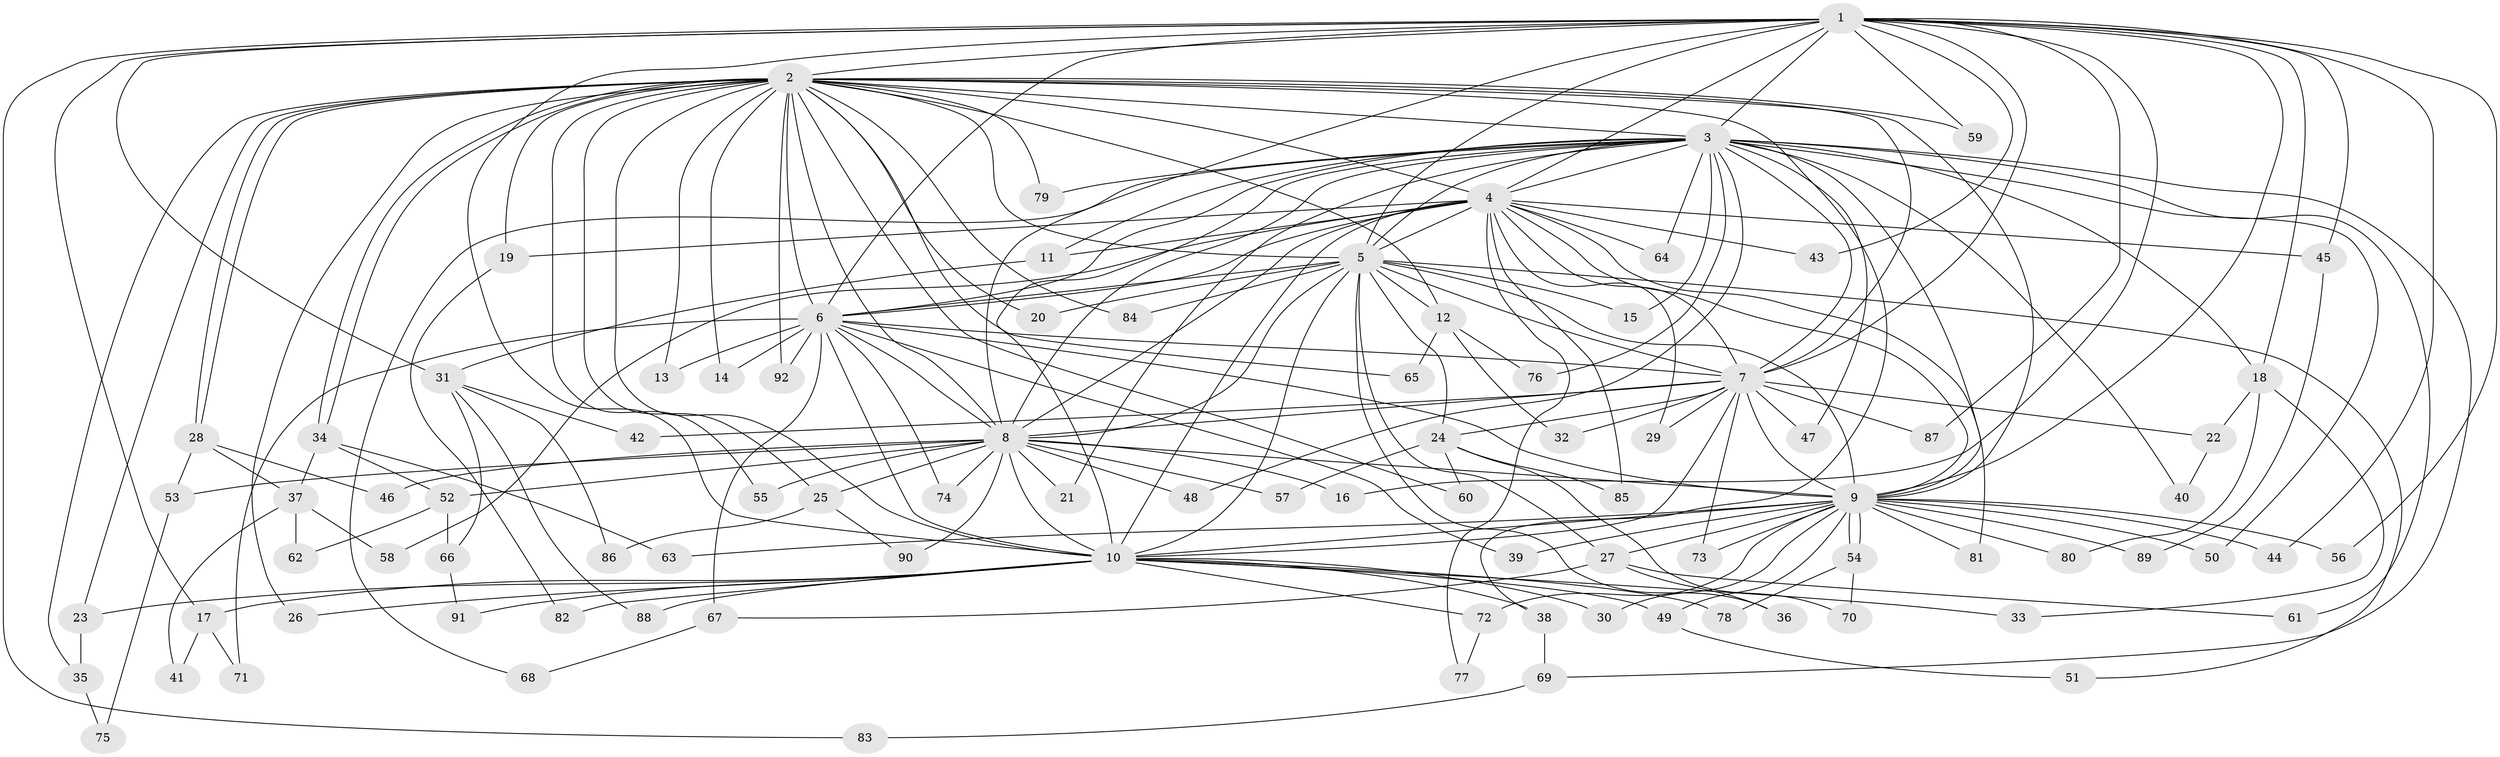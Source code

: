 // coarse degree distribution, {26: 0.014492753623188406, 25: 0.014492753623188406, 22: 0.014492753623188406, 17: 0.028985507246376812, 14: 0.014492753623188406, 21: 0.014492753623188406, 20: 0.014492753623188406, 3: 0.10144927536231885, 4: 0.057971014492753624, 2: 0.6086956521739131, 1: 0.014492753623188406, 6: 0.043478260869565216, 5: 0.057971014492753624}
// Generated by graph-tools (version 1.1) at 2025/51/02/27/25 19:51:52]
// undirected, 92 vertices, 209 edges
graph export_dot {
graph [start="1"]
  node [color=gray90,style=filled];
  1;
  2;
  3;
  4;
  5;
  6;
  7;
  8;
  9;
  10;
  11;
  12;
  13;
  14;
  15;
  16;
  17;
  18;
  19;
  20;
  21;
  22;
  23;
  24;
  25;
  26;
  27;
  28;
  29;
  30;
  31;
  32;
  33;
  34;
  35;
  36;
  37;
  38;
  39;
  40;
  41;
  42;
  43;
  44;
  45;
  46;
  47;
  48;
  49;
  50;
  51;
  52;
  53;
  54;
  55;
  56;
  57;
  58;
  59;
  60;
  61;
  62;
  63;
  64;
  65;
  66;
  67;
  68;
  69;
  70;
  71;
  72;
  73;
  74;
  75;
  76;
  77;
  78;
  79;
  80;
  81;
  82;
  83;
  84;
  85;
  86;
  87;
  88;
  89;
  90;
  91;
  92;
  1 -- 2;
  1 -- 3;
  1 -- 4;
  1 -- 5;
  1 -- 6;
  1 -- 7;
  1 -- 8;
  1 -- 9;
  1 -- 10;
  1 -- 16;
  1 -- 17;
  1 -- 18;
  1 -- 31;
  1 -- 43;
  1 -- 44;
  1 -- 45;
  1 -- 56;
  1 -- 59;
  1 -- 83;
  1 -- 87;
  2 -- 3;
  2 -- 4;
  2 -- 5;
  2 -- 6;
  2 -- 7;
  2 -- 8;
  2 -- 9;
  2 -- 10;
  2 -- 12;
  2 -- 13;
  2 -- 14;
  2 -- 19;
  2 -- 20;
  2 -- 23;
  2 -- 25;
  2 -- 26;
  2 -- 28;
  2 -- 28;
  2 -- 34;
  2 -- 34;
  2 -- 35;
  2 -- 38;
  2 -- 55;
  2 -- 59;
  2 -- 60;
  2 -- 65;
  2 -- 79;
  2 -- 84;
  2 -- 92;
  3 -- 4;
  3 -- 5;
  3 -- 6;
  3 -- 7;
  3 -- 8;
  3 -- 9;
  3 -- 10;
  3 -- 11;
  3 -- 15;
  3 -- 18;
  3 -- 21;
  3 -- 40;
  3 -- 47;
  3 -- 48;
  3 -- 50;
  3 -- 61;
  3 -- 64;
  3 -- 68;
  3 -- 69;
  3 -- 76;
  3 -- 79;
  4 -- 5;
  4 -- 6;
  4 -- 7;
  4 -- 8;
  4 -- 9;
  4 -- 10;
  4 -- 11;
  4 -- 19;
  4 -- 29;
  4 -- 43;
  4 -- 45;
  4 -- 58;
  4 -- 64;
  4 -- 77;
  4 -- 81;
  4 -- 85;
  5 -- 6;
  5 -- 7;
  5 -- 8;
  5 -- 9;
  5 -- 10;
  5 -- 12;
  5 -- 15;
  5 -- 20;
  5 -- 24;
  5 -- 27;
  5 -- 36;
  5 -- 51;
  5 -- 84;
  6 -- 7;
  6 -- 8;
  6 -- 9;
  6 -- 10;
  6 -- 13;
  6 -- 14;
  6 -- 39;
  6 -- 67;
  6 -- 71;
  6 -- 74;
  6 -- 92;
  7 -- 8;
  7 -- 9;
  7 -- 10;
  7 -- 22;
  7 -- 24;
  7 -- 29;
  7 -- 32;
  7 -- 42;
  7 -- 47;
  7 -- 73;
  7 -- 87;
  8 -- 9;
  8 -- 10;
  8 -- 16;
  8 -- 21;
  8 -- 25;
  8 -- 46;
  8 -- 48;
  8 -- 52;
  8 -- 53;
  8 -- 55;
  8 -- 57;
  8 -- 74;
  8 -- 90;
  9 -- 10;
  9 -- 27;
  9 -- 30;
  9 -- 39;
  9 -- 44;
  9 -- 49;
  9 -- 50;
  9 -- 54;
  9 -- 54;
  9 -- 56;
  9 -- 63;
  9 -- 72;
  9 -- 73;
  9 -- 80;
  9 -- 81;
  9 -- 89;
  10 -- 17;
  10 -- 23;
  10 -- 26;
  10 -- 30;
  10 -- 33;
  10 -- 38;
  10 -- 49;
  10 -- 72;
  10 -- 78;
  10 -- 82;
  10 -- 88;
  10 -- 91;
  11 -- 31;
  12 -- 32;
  12 -- 65;
  12 -- 76;
  17 -- 41;
  17 -- 71;
  18 -- 22;
  18 -- 33;
  18 -- 80;
  19 -- 82;
  22 -- 40;
  23 -- 35;
  24 -- 57;
  24 -- 60;
  24 -- 70;
  24 -- 85;
  25 -- 86;
  25 -- 90;
  27 -- 36;
  27 -- 61;
  27 -- 67;
  28 -- 37;
  28 -- 46;
  28 -- 53;
  31 -- 42;
  31 -- 66;
  31 -- 86;
  31 -- 88;
  34 -- 37;
  34 -- 52;
  34 -- 63;
  35 -- 75;
  37 -- 41;
  37 -- 58;
  37 -- 62;
  38 -- 69;
  45 -- 89;
  49 -- 51;
  52 -- 62;
  52 -- 66;
  53 -- 75;
  54 -- 70;
  54 -- 78;
  66 -- 91;
  67 -- 68;
  69 -- 83;
  72 -- 77;
}
